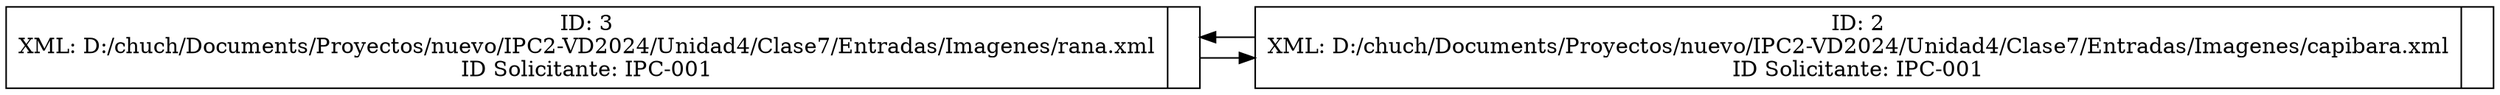 digraph G {
    rankdir=LR;
    node[shape=record, height=.1]
nodo0[label="{ID: 3\nXML: D:/chuch/Documents/Proyectos/nuevo/IPC2-VD2024/Unidad4/Clase7/Entradas/Imagenes/rana.xml\nID Solicitante: IPC-001|<f1>}"];
nodo1[label="{ID: 2\nXML: D:/chuch/Documents/Proyectos/nuevo/IPC2-VD2024/Unidad4/Clase7/Entradas/Imagenes/capibara.xml\nID Solicitante: IPC-001|<f1>}"];
nodo0 -> nodo1;
nodo1 -> nodo0[constraint=false];
}